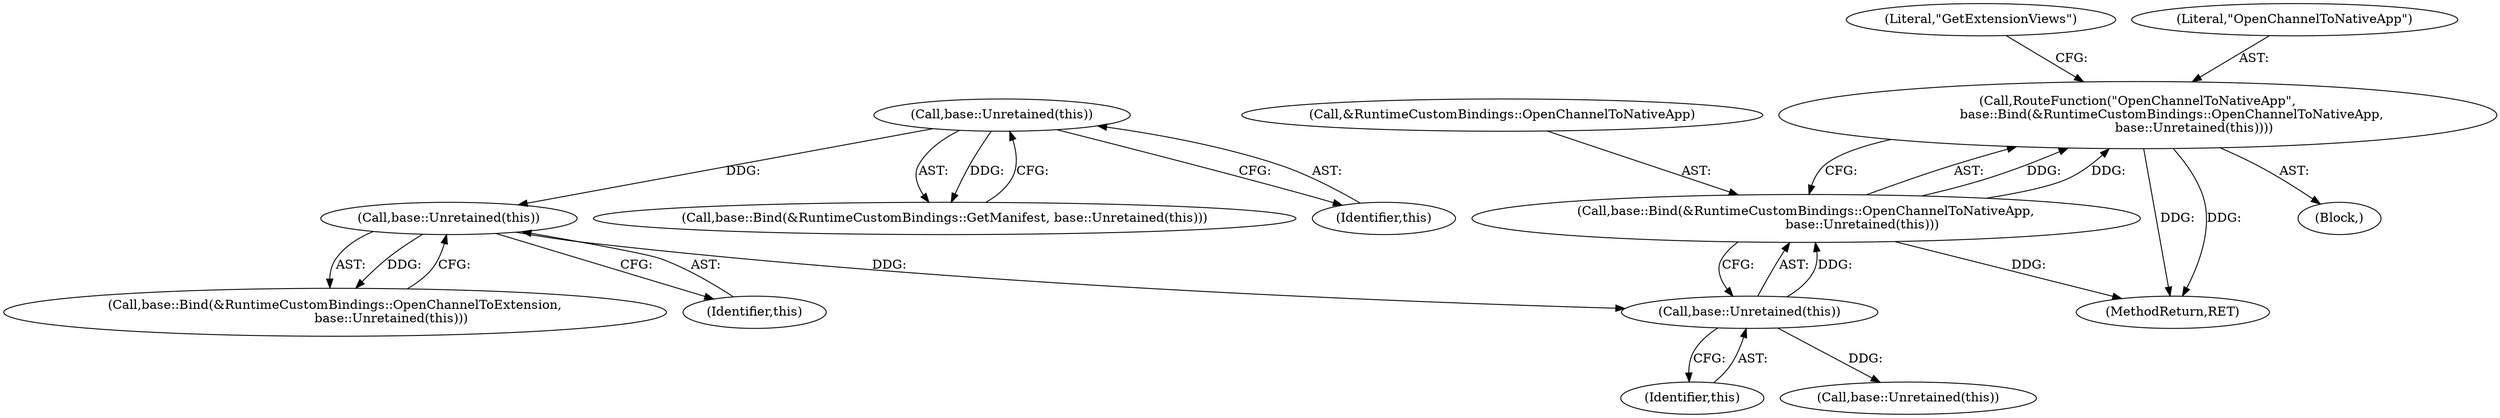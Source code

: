digraph "1_Chrome_c0569cc04741cccf6548c2169fcc1609d958523f_9@del" {
"1000117" [label="(Call,RouteFunction(\"OpenChannelToNativeApp\",\n                 base::Bind(&RuntimeCustomBindings::OpenChannelToNativeApp,\n                            base::Unretained(this))))"];
"1000119" [label="(Call,base::Bind(&RuntimeCustomBindings::OpenChannelToNativeApp,\n                            base::Unretained(this)))"];
"1000122" [label="(Call,base::Unretained(this))"];
"1000115" [label="(Call,base::Unretained(this))"];
"1000108" [label="(Call,base::Unretained(this))"];
"1000131" [label="(MethodReturn,RET)"];
"1000102" [label="(Block,)"];
"1000120" [label="(Call,&RuntimeCustomBindings::OpenChannelToNativeApp)"];
"1000125" [label="(Literal,\"GetExtensionViews\")"];
"1000115" [label="(Call,base::Unretained(this))"];
"1000117" [label="(Call,RouteFunction(\"OpenChannelToNativeApp\",\n                 base::Bind(&RuntimeCustomBindings::OpenChannelToNativeApp,\n                            base::Unretained(this))))"];
"1000105" [label="(Call,base::Bind(&RuntimeCustomBindings::GetManifest, base::Unretained(this)))"];
"1000118" [label="(Literal,\"OpenChannelToNativeApp\")"];
"1000119" [label="(Call,base::Bind(&RuntimeCustomBindings::OpenChannelToNativeApp,\n                            base::Unretained(this)))"];
"1000123" [label="(Identifier,this)"];
"1000122" [label="(Call,base::Unretained(this))"];
"1000108" [label="(Call,base::Unretained(this))"];
"1000109" [label="(Identifier,this)"];
"1000112" [label="(Call,base::Bind(&RuntimeCustomBindings::OpenChannelToExtension,\n                            base::Unretained(this)))"];
"1000116" [label="(Identifier,this)"];
"1000129" [label="(Call,base::Unretained(this))"];
"1000117" -> "1000102"  [label="AST: "];
"1000117" -> "1000119"  [label="CFG: "];
"1000118" -> "1000117"  [label="AST: "];
"1000119" -> "1000117"  [label="AST: "];
"1000125" -> "1000117"  [label="CFG: "];
"1000117" -> "1000131"  [label="DDG: "];
"1000117" -> "1000131"  [label="DDG: "];
"1000119" -> "1000117"  [label="DDG: "];
"1000119" -> "1000117"  [label="DDG: "];
"1000119" -> "1000122"  [label="CFG: "];
"1000120" -> "1000119"  [label="AST: "];
"1000122" -> "1000119"  [label="AST: "];
"1000119" -> "1000131"  [label="DDG: "];
"1000122" -> "1000119"  [label="DDG: "];
"1000122" -> "1000123"  [label="CFG: "];
"1000123" -> "1000122"  [label="AST: "];
"1000115" -> "1000122"  [label="DDG: "];
"1000122" -> "1000129"  [label="DDG: "];
"1000115" -> "1000112"  [label="AST: "];
"1000115" -> "1000116"  [label="CFG: "];
"1000116" -> "1000115"  [label="AST: "];
"1000112" -> "1000115"  [label="CFG: "];
"1000115" -> "1000112"  [label="DDG: "];
"1000108" -> "1000115"  [label="DDG: "];
"1000108" -> "1000105"  [label="AST: "];
"1000108" -> "1000109"  [label="CFG: "];
"1000109" -> "1000108"  [label="AST: "];
"1000105" -> "1000108"  [label="CFG: "];
"1000108" -> "1000105"  [label="DDG: "];
}
